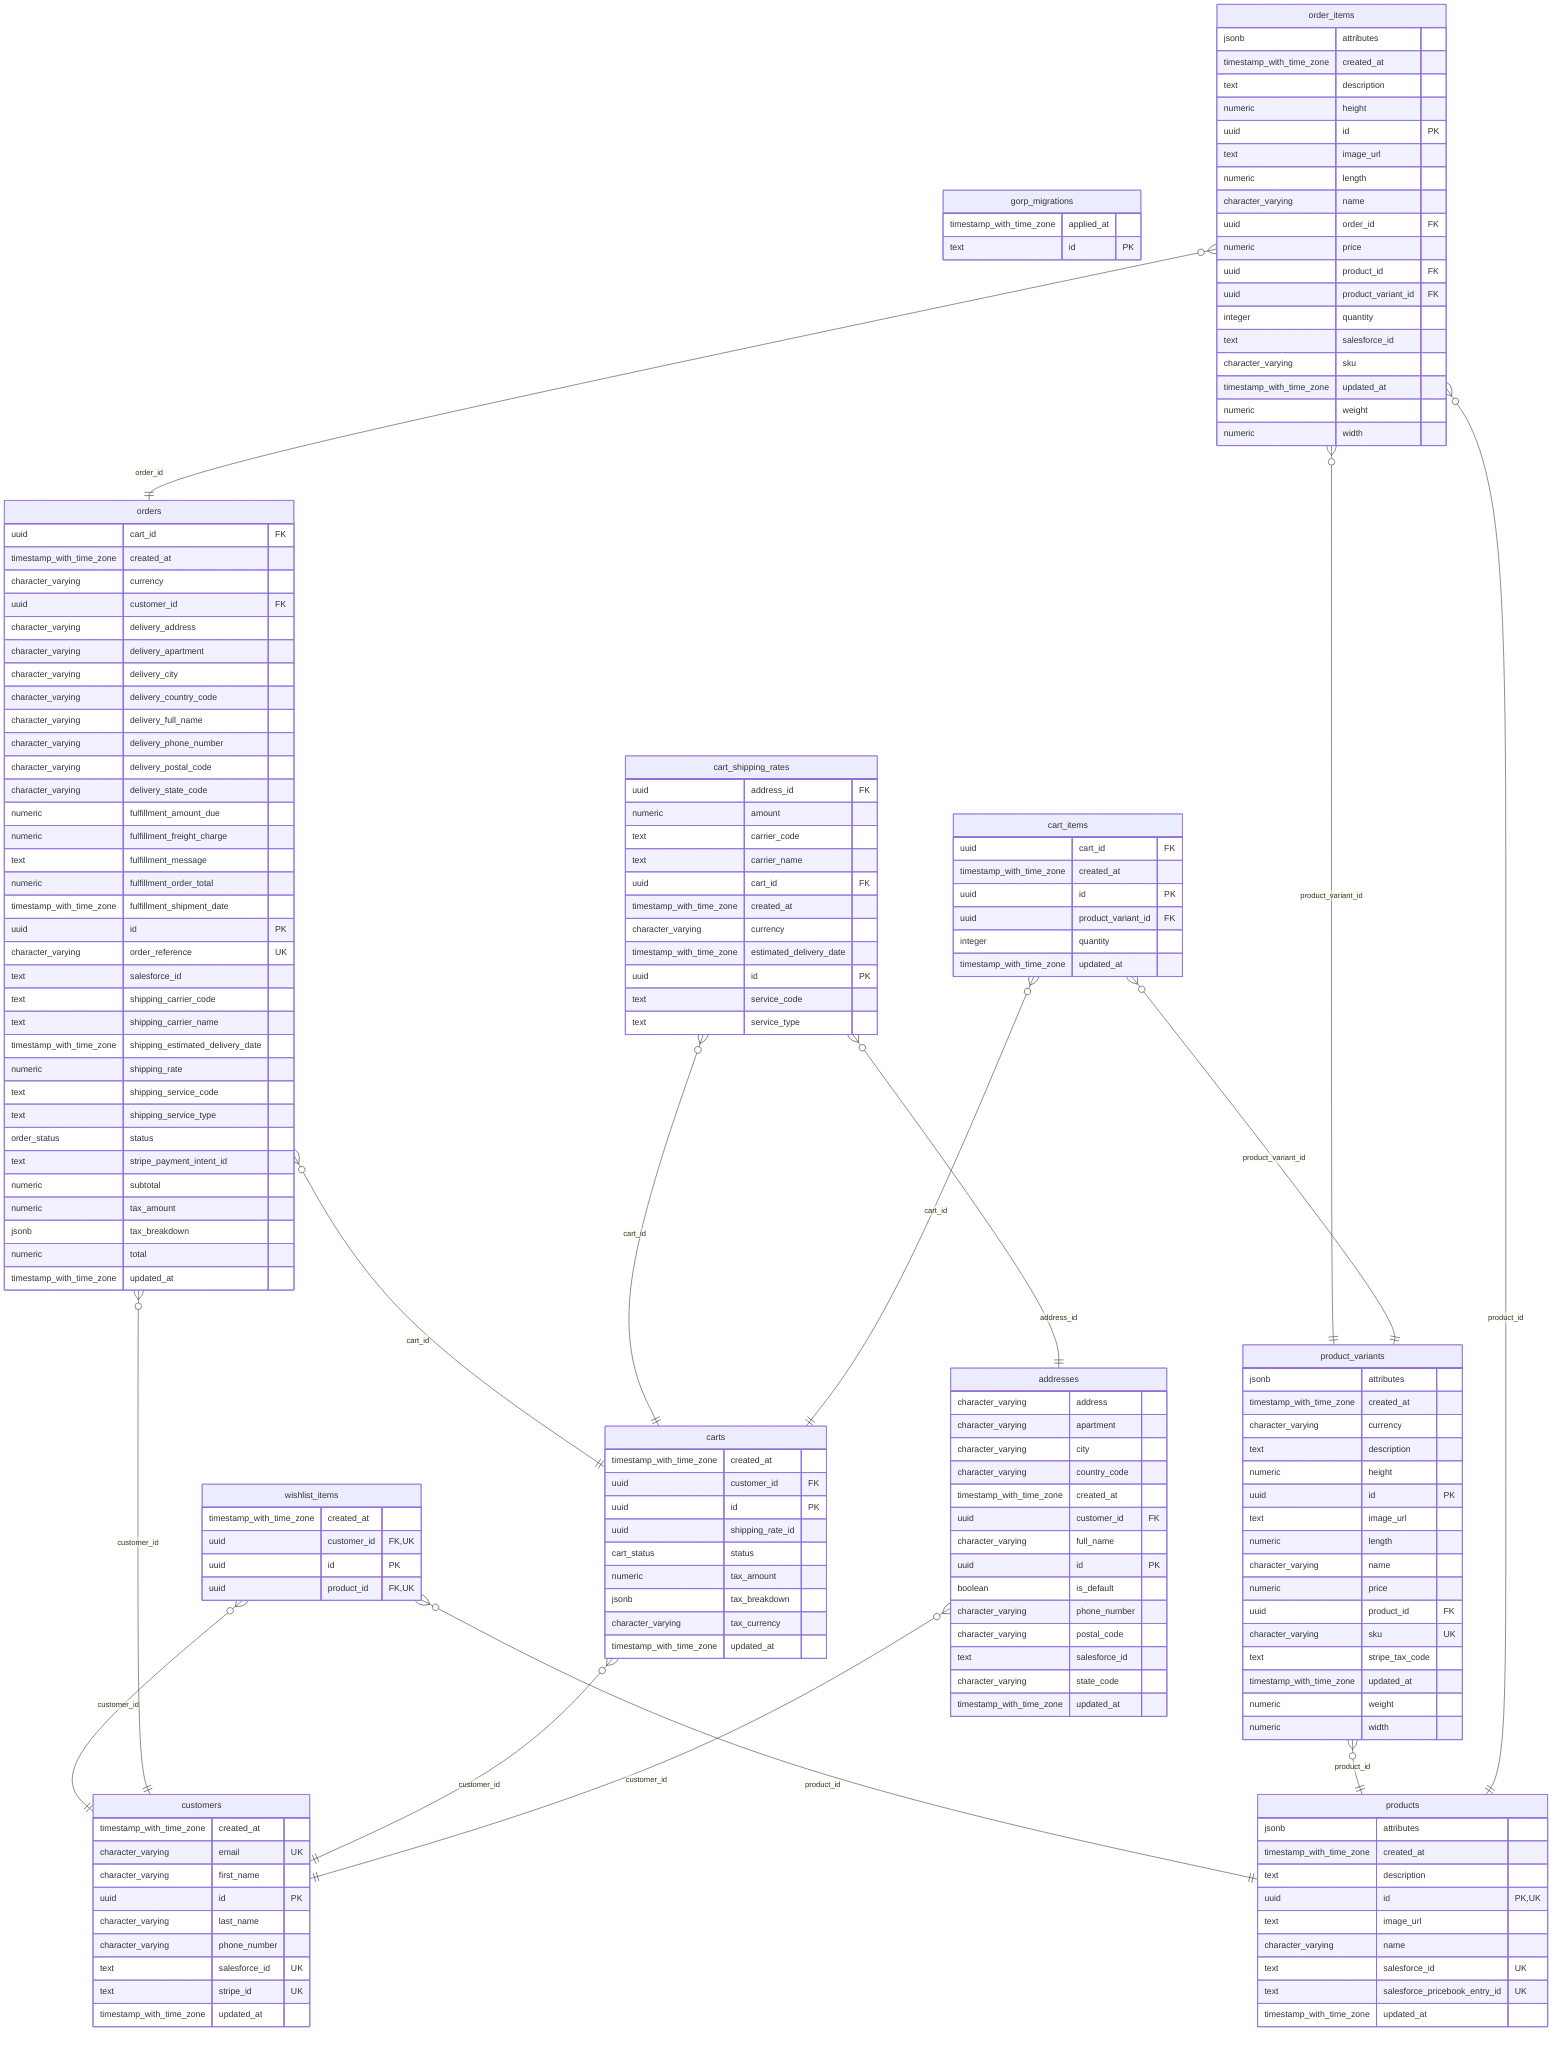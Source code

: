 erDiagram
    addresses {
        character_varying address 
        character_varying apartment 
        character_varying city 
        character_varying country_code 
        timestamp_with_time_zone created_at 
        uuid customer_id FK 
        character_varying full_name 
        uuid id PK 
        boolean is_default 
        character_varying phone_number 
        character_varying postal_code 
        text salesforce_id 
        character_varying state_code 
        timestamp_with_time_zone updated_at 
    }

    cart_items {
        uuid cart_id FK 
        timestamp_with_time_zone created_at 
        uuid id PK 
        uuid product_variant_id FK 
        integer quantity 
        timestamp_with_time_zone updated_at 
    }

    cart_shipping_rates {
        uuid address_id FK 
        numeric amount 
        text carrier_code 
        text carrier_name 
        uuid cart_id FK 
        timestamp_with_time_zone created_at 
        character_varying currency 
        timestamp_with_time_zone estimated_delivery_date 
        uuid id PK 
        text service_code 
        text service_type 
    }

    carts {
        timestamp_with_time_zone created_at 
        uuid customer_id FK 
        uuid id PK 
        uuid shipping_rate_id 
        cart_status status 
        numeric tax_amount 
        jsonb tax_breakdown 
        character_varying tax_currency 
        timestamp_with_time_zone updated_at 
    }

    customers {
        timestamp_with_time_zone created_at 
        character_varying email UK 
        character_varying first_name 
        uuid id PK 
        character_varying last_name 
        character_varying phone_number 
        text salesforce_id UK 
        text stripe_id UK 
        timestamp_with_time_zone updated_at 
    }

    gorp_migrations {
        timestamp_with_time_zone applied_at 
        text id PK 
    }

    order_items {
        jsonb attributes 
        timestamp_with_time_zone created_at 
        text description 
        numeric height 
        uuid id PK 
        text image_url 
        numeric length 
        character_varying name 
        uuid order_id FK 
        numeric price 
        uuid product_id FK 
        uuid product_variant_id FK 
        integer quantity 
        text salesforce_id 
        character_varying sku 
        timestamp_with_time_zone updated_at 
        numeric weight 
        numeric width 
    }

    orders {
        uuid cart_id FK 
        timestamp_with_time_zone created_at 
        character_varying currency 
        uuid customer_id FK 
        character_varying delivery_address 
        character_varying delivery_apartment 
        character_varying delivery_city 
        character_varying delivery_country_code 
        character_varying delivery_full_name 
        character_varying delivery_phone_number 
        character_varying delivery_postal_code 
        character_varying delivery_state_code 
        numeric fulfillment_amount_due 
        numeric fulfillment_freight_charge 
        text fulfillment_message 
        numeric fulfillment_order_total 
        timestamp_with_time_zone fulfillment_shipment_date 
        uuid id PK 
        character_varying order_reference UK 
        text salesforce_id 
        text shipping_carrier_code 
        text shipping_carrier_name 
        timestamp_with_time_zone shipping_estimated_delivery_date 
        numeric shipping_rate 
        text shipping_service_code 
        text shipping_service_type 
        order_status status 
        text stripe_payment_intent_id 
        numeric subtotal 
        numeric tax_amount 
        jsonb tax_breakdown 
        numeric total 
        timestamp_with_time_zone updated_at 
    }

    product_variants {
        jsonb attributes 
        timestamp_with_time_zone created_at 
        character_varying currency 
        text description 
        numeric height 
        uuid id PK 
        text image_url 
        numeric length 
        character_varying name 
        numeric price 
        uuid product_id FK 
        character_varying sku UK 
        text stripe_tax_code 
        timestamp_with_time_zone updated_at 
        numeric weight 
        numeric width 
    }

    products {
        jsonb attributes 
        timestamp_with_time_zone created_at 
        text description 
        uuid id PK,UK 
        text image_url 
        character_varying name 
        text salesforce_id UK 
        text salesforce_pricebook_entry_id UK 
        timestamp_with_time_zone updated_at 
    }

    wishlist_items {
        timestamp_with_time_zone created_at 
        uuid customer_id FK,UK 
        uuid id PK 
        uuid product_id FK,UK 
    }

    addresses }o--|| customers : "customer_id"
    cart_shipping_rates }o--|| addresses : "address_id"
    cart_items }o--|| carts : "cart_id"
    cart_items }o--|| product_variants : "product_variant_id"
    cart_shipping_rates }o--|| carts : "cart_id"
    carts }o--|| customers : "customer_id"
    orders }o--|| carts : "cart_id"
    orders }o--|| customers : "customer_id"
    wishlist_items }o--|| customers : "customer_id"
    order_items }o--|| orders : "order_id"
    order_items }o--|| product_variants : "product_variant_id"
    order_items }o--|| products : "product_id"
    product_variants }o--|| products : "product_id"
    wishlist_items }o--|| products : "product_id"